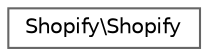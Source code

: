 digraph "Graphical Class Hierarchy"
{
 // LATEX_PDF_SIZE
  bgcolor="transparent";
  edge [fontname=Helvetica,fontsize=10,labelfontname=Helvetica,labelfontsize=10];
  node [fontname=Helvetica,fontsize=10,shape=box,height=0.2,width=0.4];
  rankdir="LR";
  Node0 [id="Node000000",label="Shopify\\Shopify",height=0.2,width=0.4,color="grey40", fillcolor="white", style="filled",URL="$classShopify_1_1Shopify.html",tooltip=" "];
}
